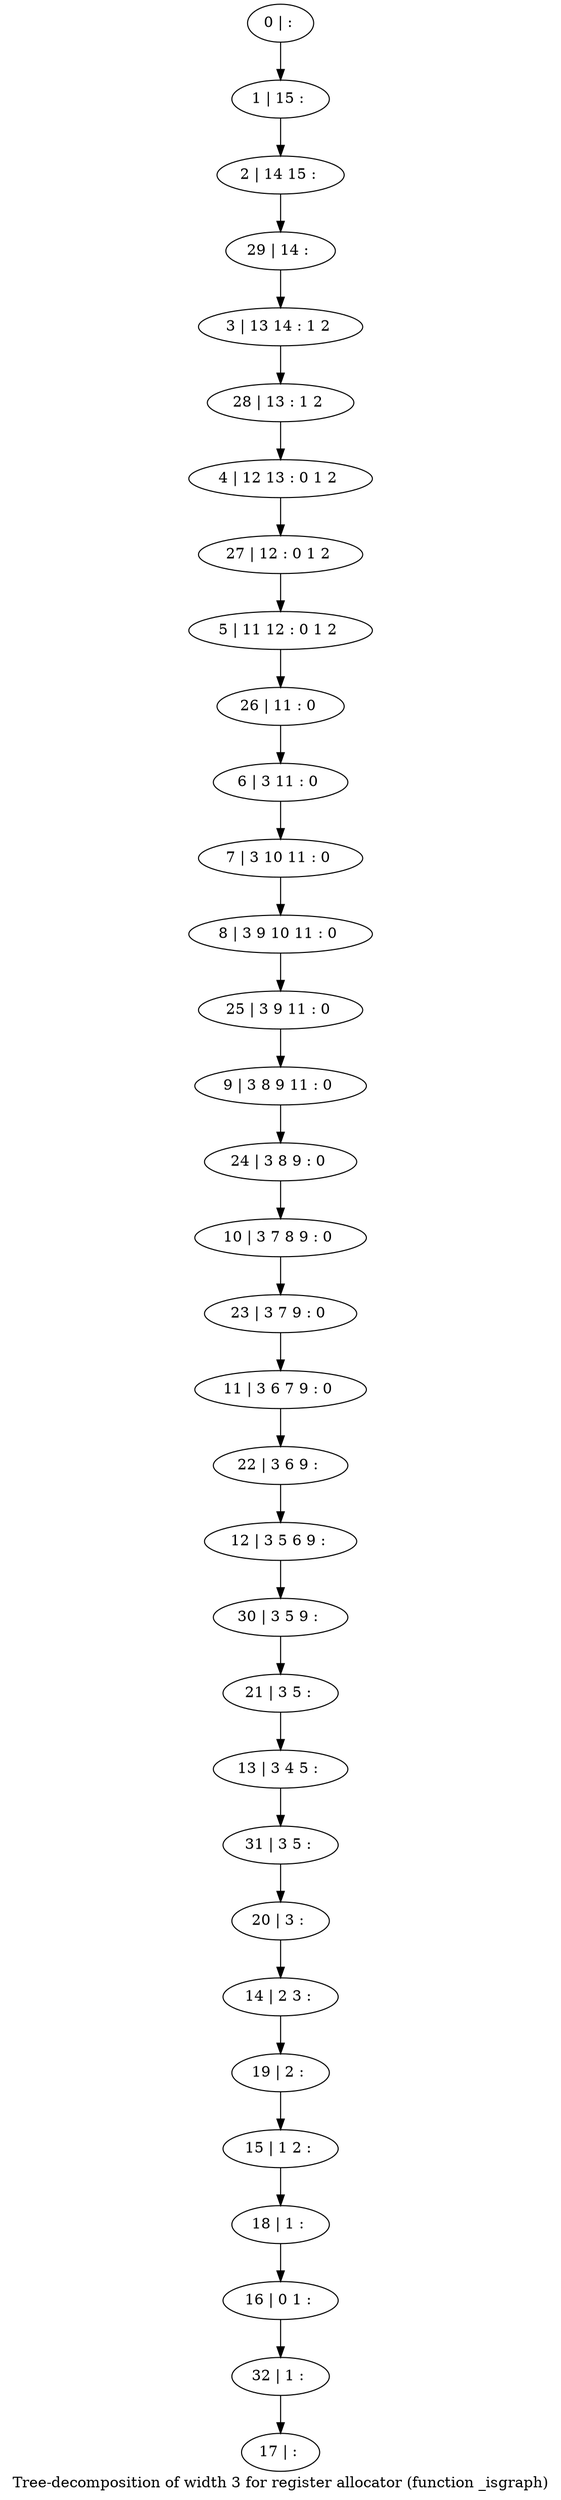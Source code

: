 digraph G {
graph [label="Tree-decomposition of width 3 for register allocator (function _isgraph)"]
0[label="0 | : "];
1[label="1 | 15 : "];
2[label="2 | 14 15 : "];
3[label="3 | 13 14 : 1 2 "];
4[label="4 | 12 13 : 0 1 2 "];
5[label="5 | 11 12 : 0 1 2 "];
6[label="6 | 3 11 : 0 "];
7[label="7 | 3 10 11 : 0 "];
8[label="8 | 3 9 10 11 : 0 "];
9[label="9 | 3 8 9 11 : 0 "];
10[label="10 | 3 7 8 9 : 0 "];
11[label="11 | 3 6 7 9 : 0 "];
12[label="12 | 3 5 6 9 : "];
13[label="13 | 3 4 5 : "];
14[label="14 | 2 3 : "];
15[label="15 | 1 2 : "];
16[label="16 | 0 1 : "];
17[label="17 | : "];
18[label="18 | 1 : "];
19[label="19 | 2 : "];
20[label="20 | 3 : "];
21[label="21 | 3 5 : "];
22[label="22 | 3 6 9 : "];
23[label="23 | 3 7 9 : 0 "];
24[label="24 | 3 8 9 : 0 "];
25[label="25 | 3 9 11 : 0 "];
26[label="26 | 11 : 0 "];
27[label="27 | 12 : 0 1 2 "];
28[label="28 | 13 : 1 2 "];
29[label="29 | 14 : "];
30[label="30 | 3 5 9 : "];
31[label="31 | 3 5 : "];
32[label="32 | 1 : "];
0->1 ;
1->2 ;
6->7 ;
7->8 ;
18->16 ;
15->18 ;
19->15 ;
14->19 ;
20->14 ;
21->13 ;
22->12 ;
11->22 ;
23->11 ;
10->23 ;
24->10 ;
9->24 ;
25->9 ;
8->25 ;
26->6 ;
5->26 ;
27->5 ;
4->27 ;
28->4 ;
3->28 ;
29->3 ;
2->29 ;
30->21 ;
12->30 ;
31->20 ;
13->31 ;
32->17 ;
16->32 ;
}
